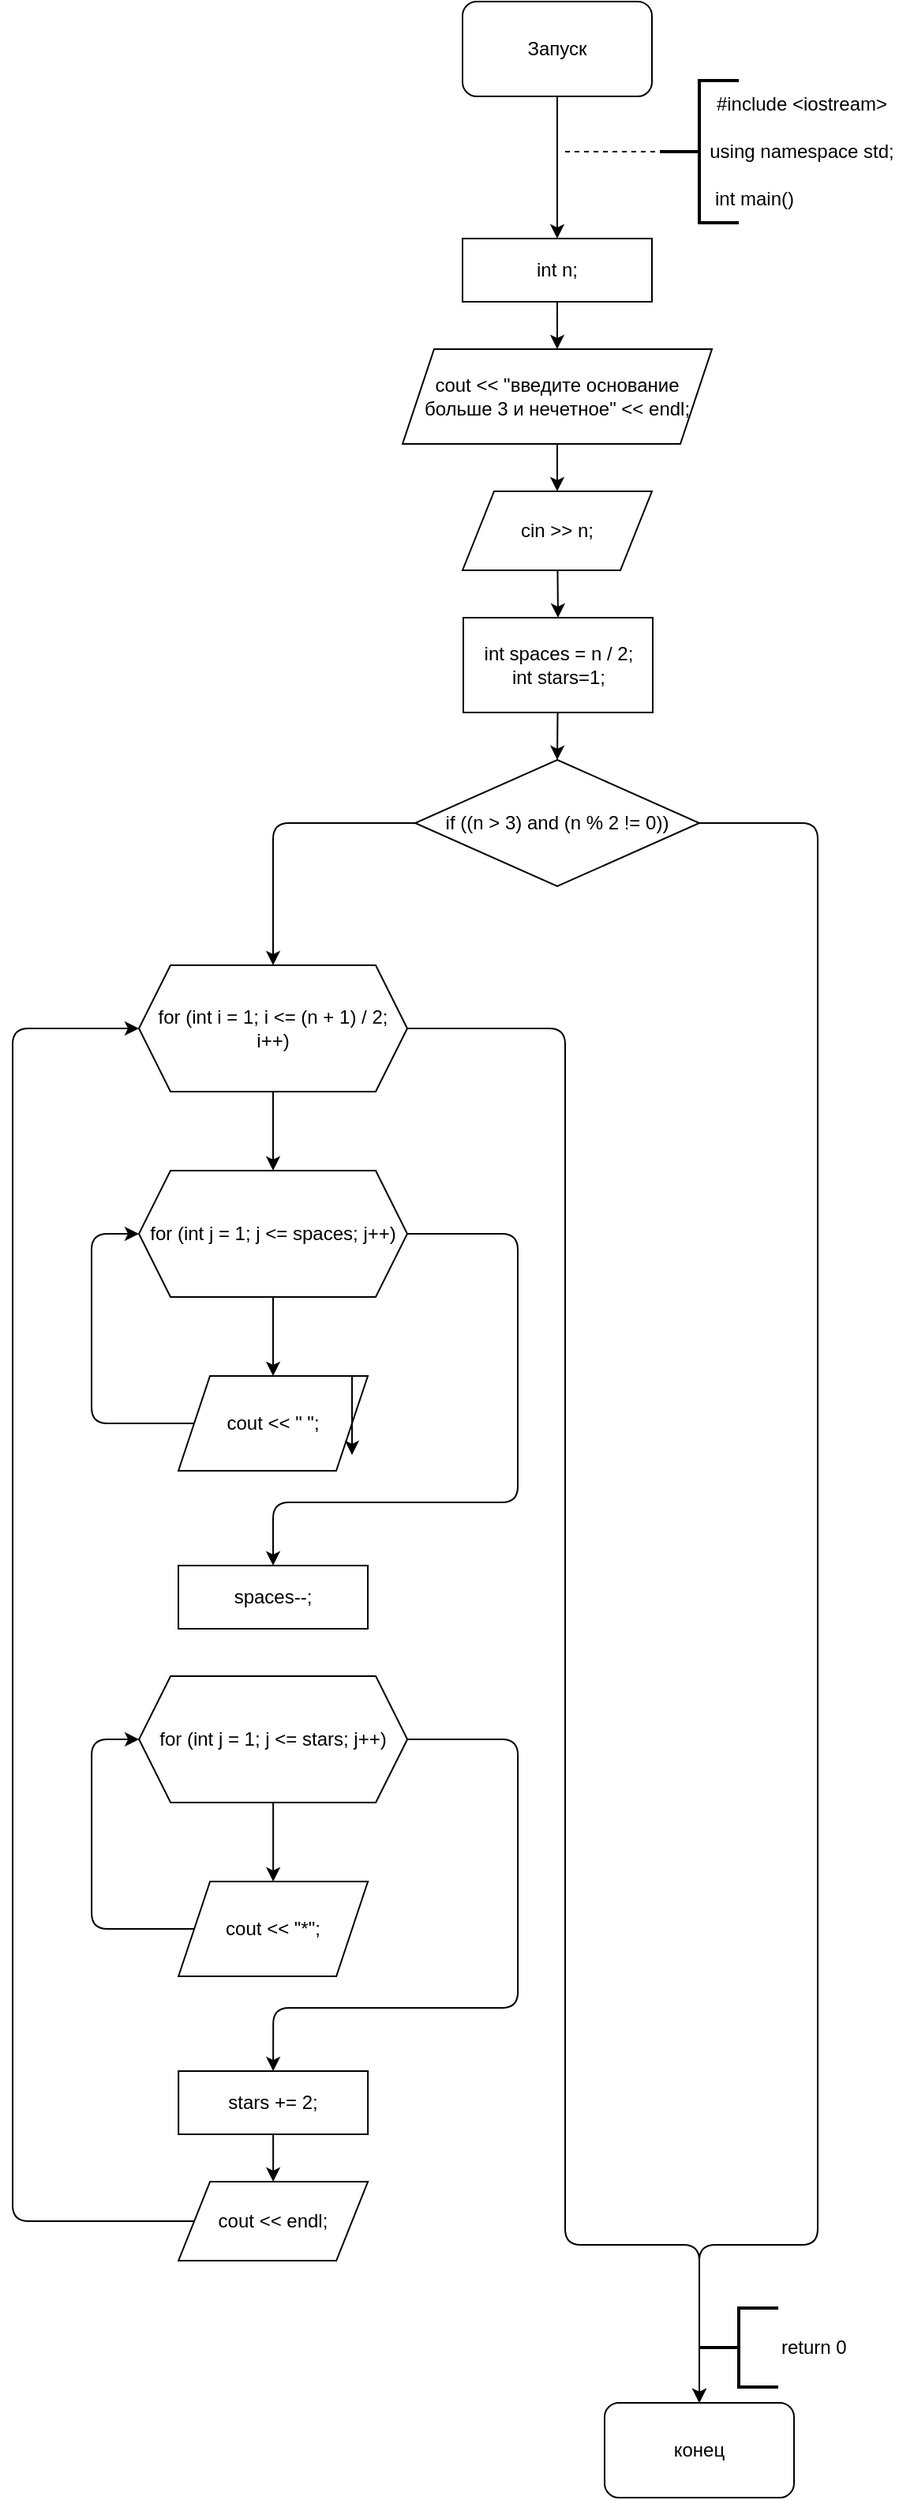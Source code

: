 <mxfile>
    <diagram id="Syr2UiJTJTMxiWn9VxfQ" name="Page-1">
        <mxGraphModel dx="396" dy="230" grid="1" gridSize="10" guides="1" tooltips="1" connect="1" arrows="1" fold="1" page="1" pageScale="1" pageWidth="850" pageHeight="1100" math="0" shadow="0">
            <root>
                <mxCell id="0"/>
                <mxCell id="1" parent="0"/>
                <mxCell id="3xOwDgOu1gSvXdPCBqq_-8" style="edgeStyle=orthogonalEdgeStyle;rounded=0;orthogonalLoop=1;jettySize=auto;html=1;" parent="1" source="3xOwDgOu1gSvXdPCBqq_-1" target="3xOwDgOu1gSvXdPCBqq_-7" edge="1">
                    <mxGeometry relative="1" as="geometry"/>
                </mxCell>
                <mxCell id="3xOwDgOu1gSvXdPCBqq_-1" value="Запуск" style="rounded=1;whiteSpace=wrap;html=1;glass=0;shadow=0;sketch=0;rotation=0;" parent="1" vertex="1">
                    <mxGeometry x="365" y="20" width="120" height="60" as="geometry"/>
                </mxCell>
                <mxCell id="3xOwDgOu1gSvXdPCBqq_-2" value="" style="strokeWidth=2;html=1;shape=mxgraph.flowchart.annotation_2;align=left;labelPosition=right;pointerEvents=1;shadow=0;glass=0;sketch=0;" parent="1" vertex="1">
                    <mxGeometry x="490" y="70" width="50" height="90" as="geometry"/>
                </mxCell>
                <mxCell id="3xOwDgOu1gSvXdPCBqq_-3" value="#include &amp;lt;iostream&amp;gt;" style="text;html=1;strokeColor=none;fillColor=none;align=center;verticalAlign=middle;whiteSpace=wrap;rounded=0;shadow=0;glass=0;sketch=0;" parent="1" vertex="1">
                    <mxGeometry x="510" y="70" width="140" height="30" as="geometry"/>
                </mxCell>
                <mxCell id="3xOwDgOu1gSvXdPCBqq_-4" value="using namespace std;" style="text;html=1;strokeColor=none;fillColor=none;align=center;verticalAlign=middle;whiteSpace=wrap;rounded=0;shadow=0;glass=0;sketch=0;" parent="1" vertex="1">
                    <mxGeometry x="520" y="100" width="120" height="30" as="geometry"/>
                </mxCell>
                <mxCell id="3xOwDgOu1gSvXdPCBqq_-5" value="int main()" style="text;html=1;strokeColor=none;fillColor=none;align=center;verticalAlign=middle;whiteSpace=wrap;rounded=0;shadow=0;glass=0;sketch=0;" parent="1" vertex="1">
                    <mxGeometry x="520" y="130" width="60" height="30" as="geometry"/>
                </mxCell>
                <mxCell id="3xOwDgOu1gSvXdPCBqq_-6" value="" style="endArrow=none;dashed=1;html=1;rounded=0;entryX=0;entryY=0.5;entryDx=0;entryDy=0;entryPerimeter=0;" parent="1" target="3xOwDgOu1gSvXdPCBqq_-2" edge="1">
                    <mxGeometry width="50" height="50" relative="1" as="geometry">
                        <mxPoint x="430" y="115" as="sourcePoint"/>
                        <mxPoint x="540" y="160" as="targetPoint"/>
                    </mxGeometry>
                </mxCell>
                <mxCell id="3" style="edgeStyle=none;html=1;" edge="1" parent="1" source="3xOwDgOu1gSvXdPCBqq_-7" target="2">
                    <mxGeometry relative="1" as="geometry"/>
                </mxCell>
                <mxCell id="3xOwDgOu1gSvXdPCBqq_-7" value="int n;" style="rounded=0;whiteSpace=wrap;html=1;shadow=0;glass=0;sketch=0;" parent="1" vertex="1">
                    <mxGeometry x="365" y="170" width="120" height="40" as="geometry"/>
                </mxCell>
                <mxCell id="5" style="edgeStyle=none;html=1;entryX=0.5;entryY=0;entryDx=0;entryDy=0;" edge="1" parent="1" source="3xOwDgOu1gSvXdPCBqq_-9" target="3xOwDgOu1gSvXdPCBqq_-10">
                    <mxGeometry relative="1" as="geometry"/>
                </mxCell>
                <mxCell id="3xOwDgOu1gSvXdPCBqq_-9" value="cin &gt;&gt; n;" style="shape=parallelogram;perimeter=parallelogramPerimeter;whiteSpace=wrap;html=1;fixedSize=1;" parent="1" vertex="1">
                    <mxGeometry x="365" y="330" width="120" height="50" as="geometry"/>
                </mxCell>
                <mxCell id="7" style="edgeStyle=none;html=1;entryX=0.5;entryY=0;entryDx=0;entryDy=0;" edge="1" parent="1" source="3xOwDgOu1gSvXdPCBqq_-10" target="6">
                    <mxGeometry relative="1" as="geometry"/>
                </mxCell>
                <mxCell id="3xOwDgOu1gSvXdPCBqq_-10" value="int spaces = n / 2;&lt;br&gt;int stars=1;" style="rounded=0;whiteSpace=wrap;html=1;" parent="1" vertex="1">
                    <mxGeometry x="365.5" y="410" width="120" height="60" as="geometry"/>
                </mxCell>
                <mxCell id="4" style="edgeStyle=none;html=1;" edge="1" parent="1" source="2" target="3xOwDgOu1gSvXdPCBqq_-9">
                    <mxGeometry relative="1" as="geometry"/>
                </mxCell>
                <mxCell id="2" value="cout &lt;&lt; &quot;введите основание больше 3 и нечетное&quot; &lt;&lt; endl;" style="shape=parallelogram;perimeter=parallelogramPerimeter;whiteSpace=wrap;html=1;fixedSize=1;" vertex="1" parent="1">
                    <mxGeometry x="327" y="240" width="196" height="60" as="geometry"/>
                </mxCell>
                <mxCell id="11" style="edgeStyle=orthogonalEdgeStyle;html=1;entryX=0.5;entryY=0;entryDx=0;entryDy=0;" edge="1" parent="1" source="6" target="8">
                    <mxGeometry relative="1" as="geometry">
                        <mxPoint x="230" y="540.0" as="targetPoint"/>
                        <Array as="points">
                            <mxPoint x="245" y="540"/>
                        </Array>
                    </mxGeometry>
                </mxCell>
                <mxCell id="66" style="edgeStyle=orthogonalEdgeStyle;html=1;" edge="1" parent="1" source="6">
                    <mxGeometry relative="1" as="geometry">
                        <mxPoint x="515" y="1540" as="targetPoint"/>
                        <Array as="points">
                            <mxPoint x="590" y="540"/>
                            <mxPoint x="590" y="1440"/>
                            <mxPoint x="515" y="1440"/>
                        </Array>
                    </mxGeometry>
                </mxCell>
                <mxCell id="6" value="if ((n &gt; 3) and (n % 2 != 0))" style="rhombus;whiteSpace=wrap;html=1;" vertex="1" parent="1">
                    <mxGeometry x="335" y="500" width="180" height="80" as="geometry"/>
                </mxCell>
                <mxCell id="19" style="edgeStyle=orthogonalEdgeStyle;html=1;entryX=0.5;entryY=0;entryDx=0;entryDy=0;" edge="1" parent="1" source="8" target="12">
                    <mxGeometry relative="1" as="geometry"/>
                </mxCell>
                <mxCell id="65" style="edgeStyle=orthogonalEdgeStyle;html=1;entryX=0.5;entryY=0;entryDx=0;entryDy=0;" edge="1" parent="1" source="8" target="68">
                    <mxGeometry relative="1" as="geometry">
                        <mxPoint x="510" y="1470" as="targetPoint"/>
                        <Array as="points">
                            <mxPoint x="430" y="670"/>
                            <mxPoint x="430" y="1440"/>
                            <mxPoint x="515" y="1440"/>
                        </Array>
                    </mxGeometry>
                </mxCell>
                <mxCell id="8" value="for (int i = 1; i &lt;= (n + 1) / 2; i++)" style="shape=hexagon;perimeter=hexagonPerimeter2;whiteSpace=wrap;html=1;fixedSize=1;" vertex="1" parent="1">
                    <mxGeometry x="160" y="630" width="170" height="80" as="geometry"/>
                </mxCell>
                <mxCell id="16" style="edgeStyle=orthogonalEdgeStyle;html=1;entryX=0.5;entryY=0;entryDx=0;entryDy=0;" edge="1" parent="1" source="12" target="13">
                    <mxGeometry relative="1" as="geometry"/>
                </mxCell>
                <mxCell id="17" style="edgeStyle=orthogonalEdgeStyle;html=1;" edge="1" parent="1" source="12">
                    <mxGeometry relative="1" as="geometry">
                        <mxPoint x="245" y="1010" as="targetPoint"/>
                        <Array as="points">
                            <mxPoint x="400" y="800"/>
                            <mxPoint x="400" y="970"/>
                            <mxPoint x="245" y="970"/>
                        </Array>
                    </mxGeometry>
                </mxCell>
                <mxCell id="12" value="for (int j = 1; j &lt;= spaces; j++)" style="shape=hexagon;perimeter=hexagonPerimeter2;whiteSpace=wrap;html=1;fixedSize=1;" vertex="1" parent="1">
                    <mxGeometry x="160" y="760" width="170" height="80" as="geometry"/>
                </mxCell>
                <mxCell id="14" style="edgeStyle=orthogonalEdgeStyle;html=1;entryX=0;entryY=0.5;entryDx=0;entryDy=0;" edge="1" parent="1" source="13" target="12">
                    <mxGeometry relative="1" as="geometry">
                        <Array as="points">
                            <mxPoint x="130" y="920"/>
                            <mxPoint x="130" y="800"/>
                        </Array>
                    </mxGeometry>
                </mxCell>
                <mxCell id="13" value="cout &lt;&lt; &quot; &quot;;" style="shape=parallelogram;perimeter=parallelogramPerimeter;whiteSpace=wrap;html=1;fixedSize=1;" vertex="1" parent="1">
                    <mxGeometry x="185" y="890" width="120" height="60" as="geometry"/>
                </mxCell>
                <mxCell id="18" style="edgeStyle=orthogonalEdgeStyle;html=1;exitX=0.5;exitY=0;exitDx=0;exitDy=0;" edge="1" parent="1" source="15">
                    <mxGeometry relative="1" as="geometry">
                        <mxPoint x="245.588" y="1009.882" as="targetPoint"/>
                    </mxGeometry>
                </mxCell>
                <mxCell id="15" value="spaces--;" style="rounded=0;whiteSpace=wrap;html=1;" vertex="1" parent="1">
                    <mxGeometry x="185" y="1010" width="120" height="40" as="geometry"/>
                </mxCell>
                <mxCell id="48" style="edgeStyle=orthogonalEdgeStyle;html=1;entryX=0.5;entryY=0;entryDx=0;entryDy=0;" edge="1" parent="1">
                    <mxGeometry relative="1" as="geometry">
                        <mxPoint x="295" y="890" as="sourcePoint"/>
                        <mxPoint x="295" y="940" as="targetPoint"/>
                    </mxGeometry>
                </mxCell>
                <mxCell id="53" style="edgeStyle=orthogonalEdgeStyle;html=1;exitX=0.5;exitY=0;exitDx=0;exitDy=0;" edge="1" parent="1">
                    <mxGeometry relative="1" as="geometry">
                        <mxPoint x="295.588" y="1059.882" as="targetPoint"/>
                        <mxPoint x="295" y="1060" as="sourcePoint"/>
                    </mxGeometry>
                </mxCell>
                <mxCell id="55" style="edgeStyle=orthogonalEdgeStyle;html=1;entryX=0.5;entryY=0;entryDx=0;entryDy=0;" edge="1" parent="1" source="57" target="59">
                    <mxGeometry relative="1" as="geometry"/>
                </mxCell>
                <mxCell id="56" style="edgeStyle=orthogonalEdgeStyle;html=1;" edge="1" parent="1" source="57">
                    <mxGeometry relative="1" as="geometry">
                        <mxPoint x="245.06" y="1330" as="targetPoint"/>
                        <Array as="points">
                            <mxPoint x="400.06" y="1120"/>
                            <mxPoint x="400.06" y="1290"/>
                            <mxPoint x="245.06" y="1290"/>
                        </Array>
                    </mxGeometry>
                </mxCell>
                <mxCell id="57" value="for (int j = 1; j &amp;lt;= stars; j++)" style="shape=hexagon;perimeter=hexagonPerimeter2;whiteSpace=wrap;html=1;fixedSize=1;" vertex="1" parent="1">
                    <mxGeometry x="160.06" y="1080" width="170" height="80" as="geometry"/>
                </mxCell>
                <mxCell id="58" style="edgeStyle=orthogonalEdgeStyle;html=1;entryX=0;entryY=0.5;entryDx=0;entryDy=0;" edge="1" parent="1" source="59" target="57">
                    <mxGeometry relative="1" as="geometry">
                        <Array as="points">
                            <mxPoint x="130.06" y="1240"/>
                            <mxPoint x="130.06" y="1120"/>
                        </Array>
                    </mxGeometry>
                </mxCell>
                <mxCell id="59" value="cout &amp;lt;&amp;lt; &quot;*&quot;;" style="shape=parallelogram;perimeter=parallelogramPerimeter;whiteSpace=wrap;html=1;fixedSize=1;" vertex="1" parent="1">
                    <mxGeometry x="185.06" y="1210" width="120" height="60" as="geometry"/>
                </mxCell>
                <mxCell id="60" style="edgeStyle=orthogonalEdgeStyle;html=1;exitX=0.5;exitY=0;exitDx=0;exitDy=0;" edge="1" parent="1" source="61">
                    <mxGeometry relative="1" as="geometry">
                        <mxPoint x="245.648" y="1329.882" as="targetPoint"/>
                    </mxGeometry>
                </mxCell>
                <mxCell id="63" style="edgeStyle=orthogonalEdgeStyle;html=1;" edge="1" parent="1" source="61" target="62">
                    <mxGeometry relative="1" as="geometry"/>
                </mxCell>
                <mxCell id="61" value="stars += 2;" style="rounded=0;whiteSpace=wrap;html=1;" vertex="1" parent="1">
                    <mxGeometry x="185.06" y="1330" width="120" height="40" as="geometry"/>
                </mxCell>
                <mxCell id="64" style="edgeStyle=orthogonalEdgeStyle;html=1;entryX=0;entryY=0.5;entryDx=0;entryDy=0;" edge="1" parent="1" source="62" target="8">
                    <mxGeometry relative="1" as="geometry">
                        <mxPoint x="70" y="670" as="targetPoint"/>
                        <Array as="points">
                            <mxPoint x="80" y="1425"/>
                            <mxPoint x="80" y="670"/>
                        </Array>
                    </mxGeometry>
                </mxCell>
                <mxCell id="62" value="cout &lt;&lt; endl;" style="shape=parallelogram;perimeter=parallelogramPerimeter;whiteSpace=wrap;html=1;fixedSize=1;" vertex="1" parent="1">
                    <mxGeometry x="185.06" y="1400" width="120" height="50" as="geometry"/>
                </mxCell>
                <mxCell id="68" value="конец" style="rounded=1;whiteSpace=wrap;html=1;" vertex="1" parent="1">
                    <mxGeometry x="455" y="1540" width="120" height="60" as="geometry"/>
                </mxCell>
                <mxCell id="70" value="return 0" style="strokeWidth=2;html=1;shape=mxgraph.flowchart.annotation_2;align=left;labelPosition=right;pointerEvents=1;shadow=0;glass=0;sketch=0;" vertex="1" parent="1">
                    <mxGeometry x="515" y="1480" width="50" height="50" as="geometry"/>
                </mxCell>
            </root>
        </mxGraphModel>
    </diagram>
</mxfile>